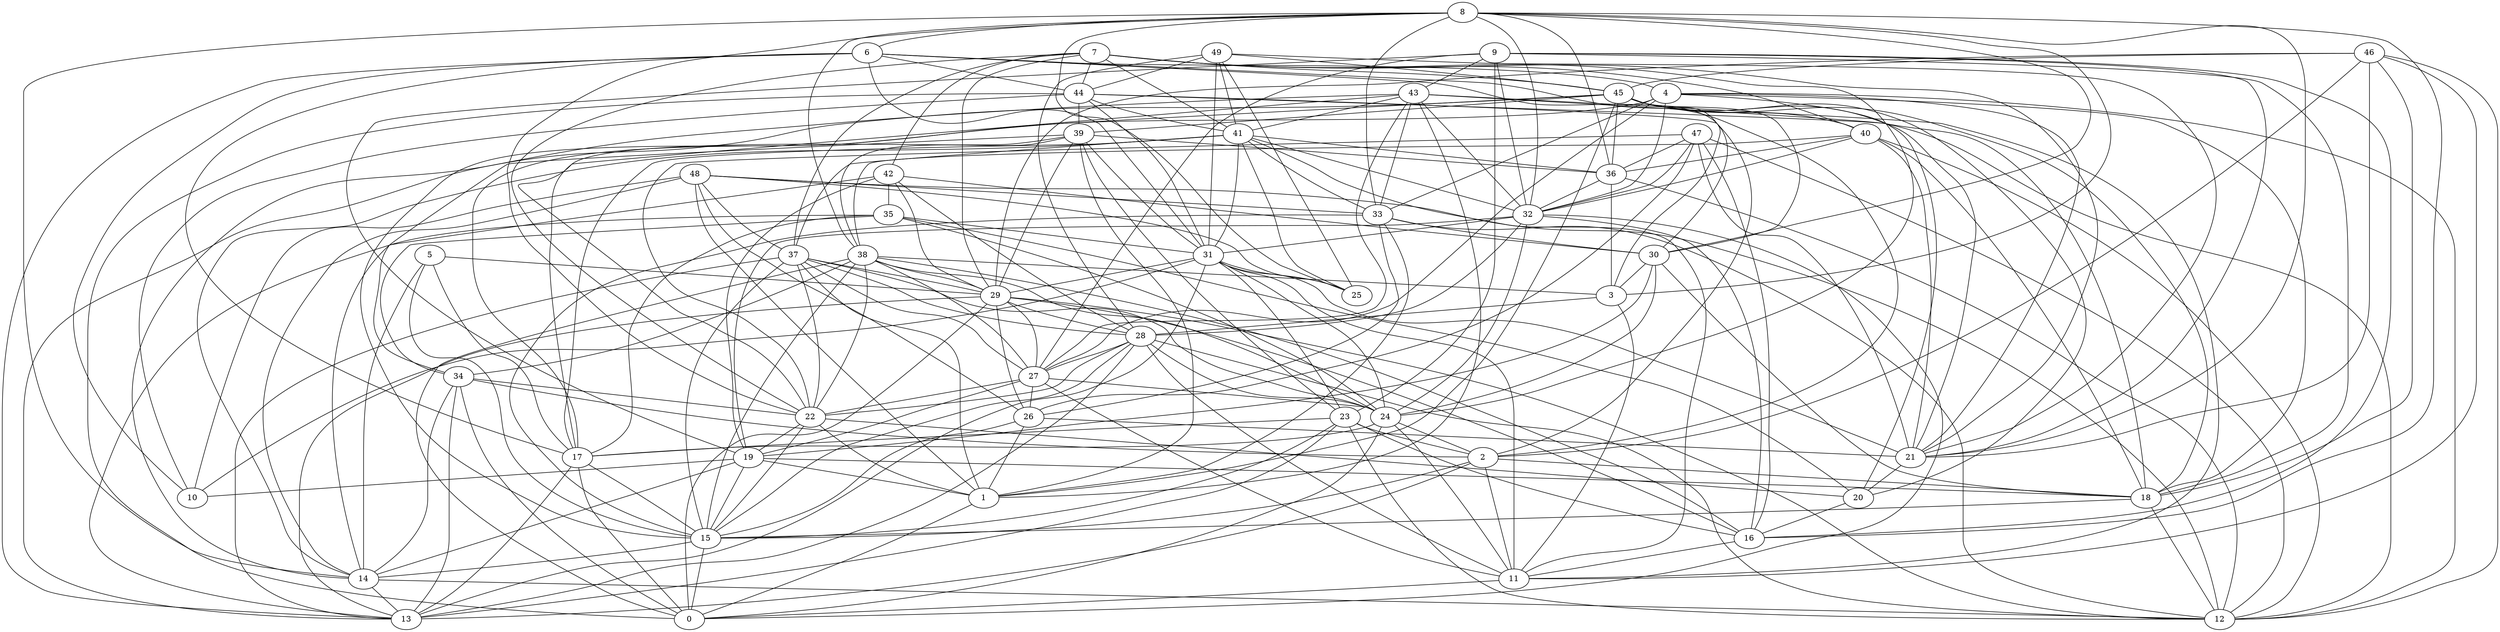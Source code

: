 digraph GG_graph {

subgraph G_graph {
edge [color = black]
"4" -> "15" [dir = none]
"4" -> "18" [dir = none]
"18" -> "15" [dir = none]
"14" -> "13" [dir = none]
"14" -> "12" [dir = none]
"34" -> "2" [dir = none]
"34" -> "14" [dir = none]
"34" -> "13" [dir = none]
"39" -> "1" [dir = none]
"39" -> "34" [dir = none]
"39" -> "23" [dir = none]
"46" -> "18" [dir = none]
"46" -> "11" [dir = none]
"46" -> "21" [dir = none]
"28" -> "27" [dir = none]
"28" -> "11" [dir = none]
"28" -> "24" [dir = none]
"28" -> "15" [dir = none]
"28" -> "13" [dir = none]
"41" -> "25" [dir = none]
"41" -> "17" [dir = none]
"41" -> "36" [dir = none]
"44" -> "39" [dir = none]
"44" -> "31" [dir = none]
"44" -> "41" [dir = none]
"44" -> "10" [dir = none]
"44" -> "0" [dir = none]
"17" -> "15" [dir = none]
"40" -> "12" [dir = none]
"40" -> "32" [dir = none]
"40" -> "36" [dir = none]
"49" -> "28" [dir = none]
"49" -> "41" [dir = none]
"42" -> "29" [dir = none]
"42" -> "14" [dir = none]
"42" -> "19" [dir = none]
"42" -> "28" [dir = none]
"42" -> "30" [dir = none]
"43" -> "18" [dir = none]
"43" -> "1" [dir = none]
"9" -> "18" [dir = none]
"9" -> "23" [dir = none]
"9" -> "19" [dir = none]
"9" -> "43" [dir = none]
"36" -> "32" [dir = none]
"36" -> "3" [dir = none]
"22" -> "20" [dir = none]
"22" -> "1" [dir = none]
"48" -> "26" [dir = none]
"48" -> "37" [dir = none]
"48" -> "14" [dir = none]
"48" -> "25" [dir = none]
"24" -> "11" [dir = none]
"24" -> "17" [dir = none]
"38" -> "15" [dir = none]
"38" -> "24" [dir = none]
"8" -> "6" [dir = none]
"8" -> "32" [dir = none]
"32" -> "0" [dir = none]
"32" -> "19" [dir = none]
"32" -> "31" [dir = none]
"32" -> "16" [dir = none]
"37" -> "28" [dir = none]
"37" -> "22" [dir = none]
"33" -> "15" [dir = none]
"33" -> "26" [dir = none]
"15" -> "14" [dir = none]
"29" -> "16" [dir = none]
"29" -> "13" [dir = none]
"29" -> "26" [dir = none]
"5" -> "17" [dir = none]
"5" -> "15" [dir = none]
"47" -> "21" [dir = none]
"47" -> "32" [dir = none]
"27" -> "19" [dir = none]
"27" -> "24" [dir = none]
"35" -> "17" [dir = none]
"35" -> "24" [dir = none]
"35" -> "20" [dir = none]
"31" -> "13" [dir = none]
"31" -> "21" [dir = none]
"31" -> "11" [dir = none]
"31" -> "25" [dir = none]
"31" -> "10" [dir = none]
"7" -> "41" [dir = none]
"7" -> "24" [dir = none]
"7" -> "37" [dir = none]
"19" -> "18" [dir = none]
"19" -> "15" [dir = none]
"30" -> "18" [dir = none]
"45" -> "3" [dir = none]
"45" -> "30" [dir = none]
"45" -> "21" [dir = none]
"6" -> "17" [dir = none]
"6" -> "13" [dir = none]
"23" -> "15" [dir = none]
"23" -> "17" [dir = none]
"23" -> "2" [dir = none]
"8" -> "38" [dir = none]
"7" -> "40" [dir = none]
"18" -> "12" [dir = none]
"8" -> "25" [dir = none]
"34" -> "22" [dir = none]
"7" -> "22" [dir = none]
"48" -> "10" [dir = none]
"27" -> "26" [dir = none]
"4" -> "27" [dir = none]
"29" -> "27" [dir = none]
"47" -> "16" [dir = none]
"45" -> "1" [dir = none]
"37" -> "29" [dir = none]
"23" -> "12" [dir = none]
"16" -> "11" [dir = none]
"8" -> "30" [dir = none]
"43" -> "27" [dir = none]
"37" -> "1" [dir = none]
"23" -> "13" [dir = none]
"19" -> "10" [dir = none]
"6" -> "31" [dir = none]
"40" -> "38" [dir = none]
"6" -> "4" [dir = none]
"43" -> "22" [dir = none]
"31" -> "23" [dir = none]
"8" -> "33" [dir = none]
"30" -> "19" [dir = none]
"33" -> "1" [dir = none]
"29" -> "0" [dir = none]
"48" -> "33" [dir = none]
"21" -> "20" [dir = none]
"47" -> "22" [dir = none]
"6" -> "10" [dir = none]
"45" -> "18" [dir = none]
"35" -> "31" [dir = none]
"47" -> "26" [dir = none]
"38" -> "22" [dir = none]
"45" -> "20" [dir = none]
"9" -> "32" [dir = none]
"7" -> "45" [dir = none]
"26" -> "1" [dir = none]
"45" -> "36" [dir = none]
"41" -> "11" [dir = none]
"41" -> "33" [dir = none]
"17" -> "0" [dir = none]
"38" -> "27" [dir = none]
"23" -> "16" [dir = none]
"4" -> "21" [dir = none]
"38" -> "0" [dir = none]
"19" -> "1" [dir = none]
"31" -> "29" [dir = none]
"22" -> "15" [dir = none]
"43" -> "41" [dir = none]
"49" -> "21" [dir = none]
"4" -> "33" [dir = none]
"30" -> "3" [dir = none]
"3" -> "11" [dir = none]
"6" -> "30" [dir = none]
"43" -> "11" [dir = none]
"5" -> "14" [dir = none]
"38" -> "34" [dir = none]
"38" -> "3" [dir = none]
"8" -> "36" [dir = none]
"9" -> "21" [dir = none]
"33" -> "12" [dir = none]
"24" -> "0" [dir = none]
"2" -> "11" [dir = none]
"35" -> "13" [dir = none]
"27" -> "22" [dir = none]
"43" -> "14" [dir = none]
"9" -> "16" [dir = none]
"32" -> "24" [dir = none]
"37" -> "27" [dir = none]
"29" -> "28" [dir = none]
"41" -> "37" [dir = none]
"41" -> "32" [dir = none]
"39" -> "38" [dir = none]
"41" -> "14" [dir = none]
"46" -> "45" [dir = none]
"7" -> "44" [dir = none]
"4" -> "20" [dir = none]
"44" -> "2" [dir = none]
"1" -> "0" [dir = none]
"8" -> "3" [dir = none]
"15" -> "0" [dir = none]
"11" -> "0" [dir = none]
"9" -> "27" [dir = none]
"33" -> "30" [dir = none]
"43" -> "32" [dir = none]
"39" -> "31" [dir = none]
"8" -> "14" [dir = none]
"7" -> "29" [dir = none]
"36" -> "12" [dir = none]
"2" -> "15" [dir = none]
"17" -> "13" [dir = none]
"37" -> "24" [dir = none]
"41" -> "31" [dir = none]
"26" -> "21" [dir = none]
"28" -> "22" [dir = none]
"39" -> "17" [dir = none]
"31" -> "24" [dir = none]
"32" -> "28" [dir = none]
"8" -> "16" [dir = none]
"40" -> "21" [dir = none]
"4" -> "12" [dir = none]
"29" -> "12" [dir = none]
"38" -> "16" [dir = none]
"30" -> "24" [dir = none]
"34" -> "0" [dir = none]
"44" -> "12" [dir = none]
"8" -> "22" [dir = none]
"39" -> "29" [dir = none]
"20" -> "16" [dir = none]
"46" -> "12" [dir = none]
"8" -> "21" [dir = none]
"5" -> "29" [dir = none]
"49" -> "44" [dir = none]
"46" -> "2" [dir = none]
"2" -> "13" [dir = none]
"46" -> "29" [dir = none]
"47" -> "12" [dir = none]
"37" -> "15" [dir = none]
"38" -> "29" [dir = none]
"28" -> "12" [dir = none]
"45" -> "17" [dir = none]
"4" -> "32" [dir = none]
"49" -> "25" [dir = none]
"37" -> "13" [dir = none]
"7" -> "42" [dir = none]
"3" -> "28" [dir = none]
"47" -> "36" [dir = none]
"39" -> "36" [dir = none]
"49" -> "31" [dir = none]
"43" -> "33" [dir = none]
"48" -> "12" [dir = none]
"45" -> "40" [dir = none]
"2" -> "18" [dir = none]
"22" -> "19" [dir = none]
"49" -> "45" [dir = none]
"40" -> "18" [dir = none]
"48" -> "1" [dir = none]
"45" -> "13" [dir = none]
"45" -> "39" [dir = none]
"42" -> "35" [dir = none]
"26" -> "15" [dir = none]
"6" -> "2" [dir = none]
"7" -> "21" [dir = none]
"35" -> "34" [dir = none]
"27" -> "11" [dir = none]
"24" -> "2" [dir = none]
"6" -> "44" [dir = none]
"19" -> "14" [dir = none]
}

}
